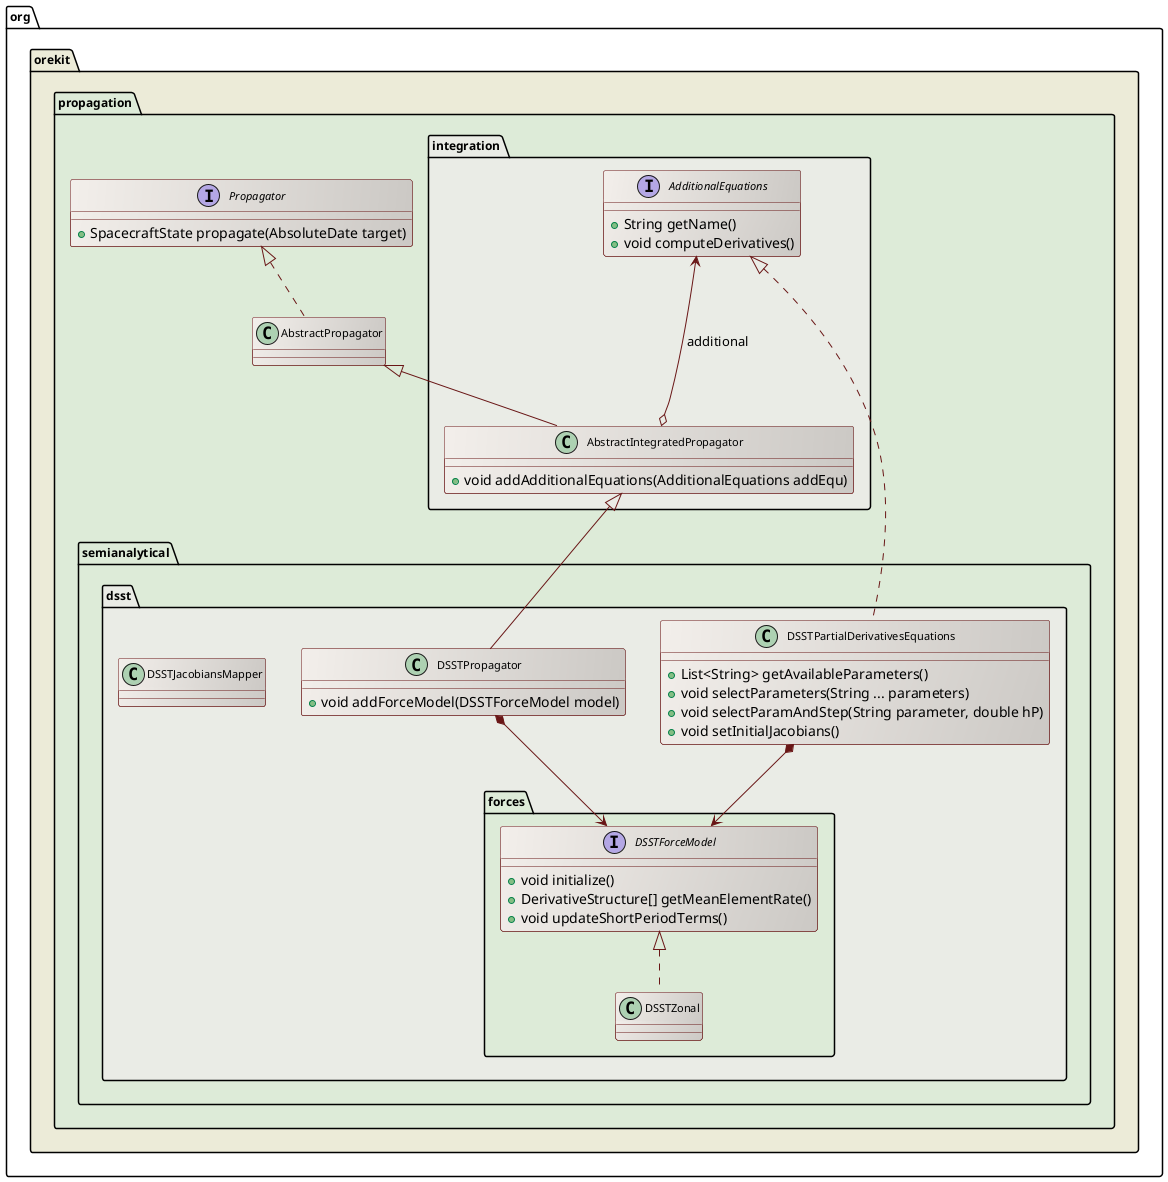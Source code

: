 ' Copyright 2002-2020 CS Group
' Licensed to CS Group (CS) under one or more
' contributor license agreements.  See the NOTICE file distributed with
' this work for additional information regarding copyright ownership.
' CS licenses this file to You under the Apache License, Version 2.0
' (the "License"); you may not use this file except in compliance with
' the License.  You may obtain a copy of the License at
'
'   http://www.apache.org/licenses/LICENSE-2.0
'
' Unless required by applicable law or agreed to in writing, software
' distributed under the License is distributed on an "AS IS" BASIS,
' WITHOUT WARRANTIES OR CONDITIONS OF ANY KIND, either express or implied.
' See the License for the specific language governing permissions and
' limitations under the License.
 
@startuml

  skinparam svek                  true
  skinparam ClassBackgroundColor  #F3EFEB/CCC9C5
  skinparam ClassArrowColor       #691616
  skinparam ClassBorderColor      #691616
  skinparam NoteBackgroundColor   #F3EFEB
  skinparam NoteBorderColor       #691616
  skinparam NoteFontColor         #691616
  skinparam ClassFontSize         11
  skinparam PackageFontSize       12

  package org.orekit #ECEBD8 {

 
    package propagation #DDEBD8 {

      interface Propagator {
        + SpacecraftState propagate(AbsoluteDate target)
      }

      Propagator <|.. AbstractPropagator

      package integration #EAECE6 {
        interface AdditionalEquations {
          +String getName()
          +void computeDerivatives()
        }
        class  AbstractIntegratedPropagator {
         +void addAdditionalEquations(AdditionalEquations addEqu)
        }
        AbstractPropagator <|-- AbstractIntegratedPropagator
        AdditionalEquations <---o AbstractIntegratedPropagator : additional
      }

      package semianalytical.dsst #EAECE6 {

      	package forces #DDEBD8 {

        	interface DSSTForceModel {
          	   +void initialize()
        	   +DerivativeStructure[] getMeanElementRate()
               +void updateShortPeriodTerms()
        	}

          	class DSSTZonal
          		DSSTForceModel <|.. DSSTZonal

        }
    

       class DSSTPropagator {
         +void addForceModel(DSSTForceModel model)
       }

       class DSSTPartialDerivativesEquations {
          +List<String> getAvailableParameters()
          +void selectParameters(String ... parameters)
          +void selectParamAndStep(String parameter, double hP)
          +void setInitialJacobians()
       }

       class DSSTJacobiansMapper

       AdditionalEquations         <|..     DSSTPartialDerivativesEquations
       DSSTPartialDerivativesEquations *-->     DSSTForceModel
       AbstractIntegratedPropagator  <|--     DSSTPropagator
       DSSTPropagator          *--> DSSTForceModel

       }
    }

  }

@enduml
